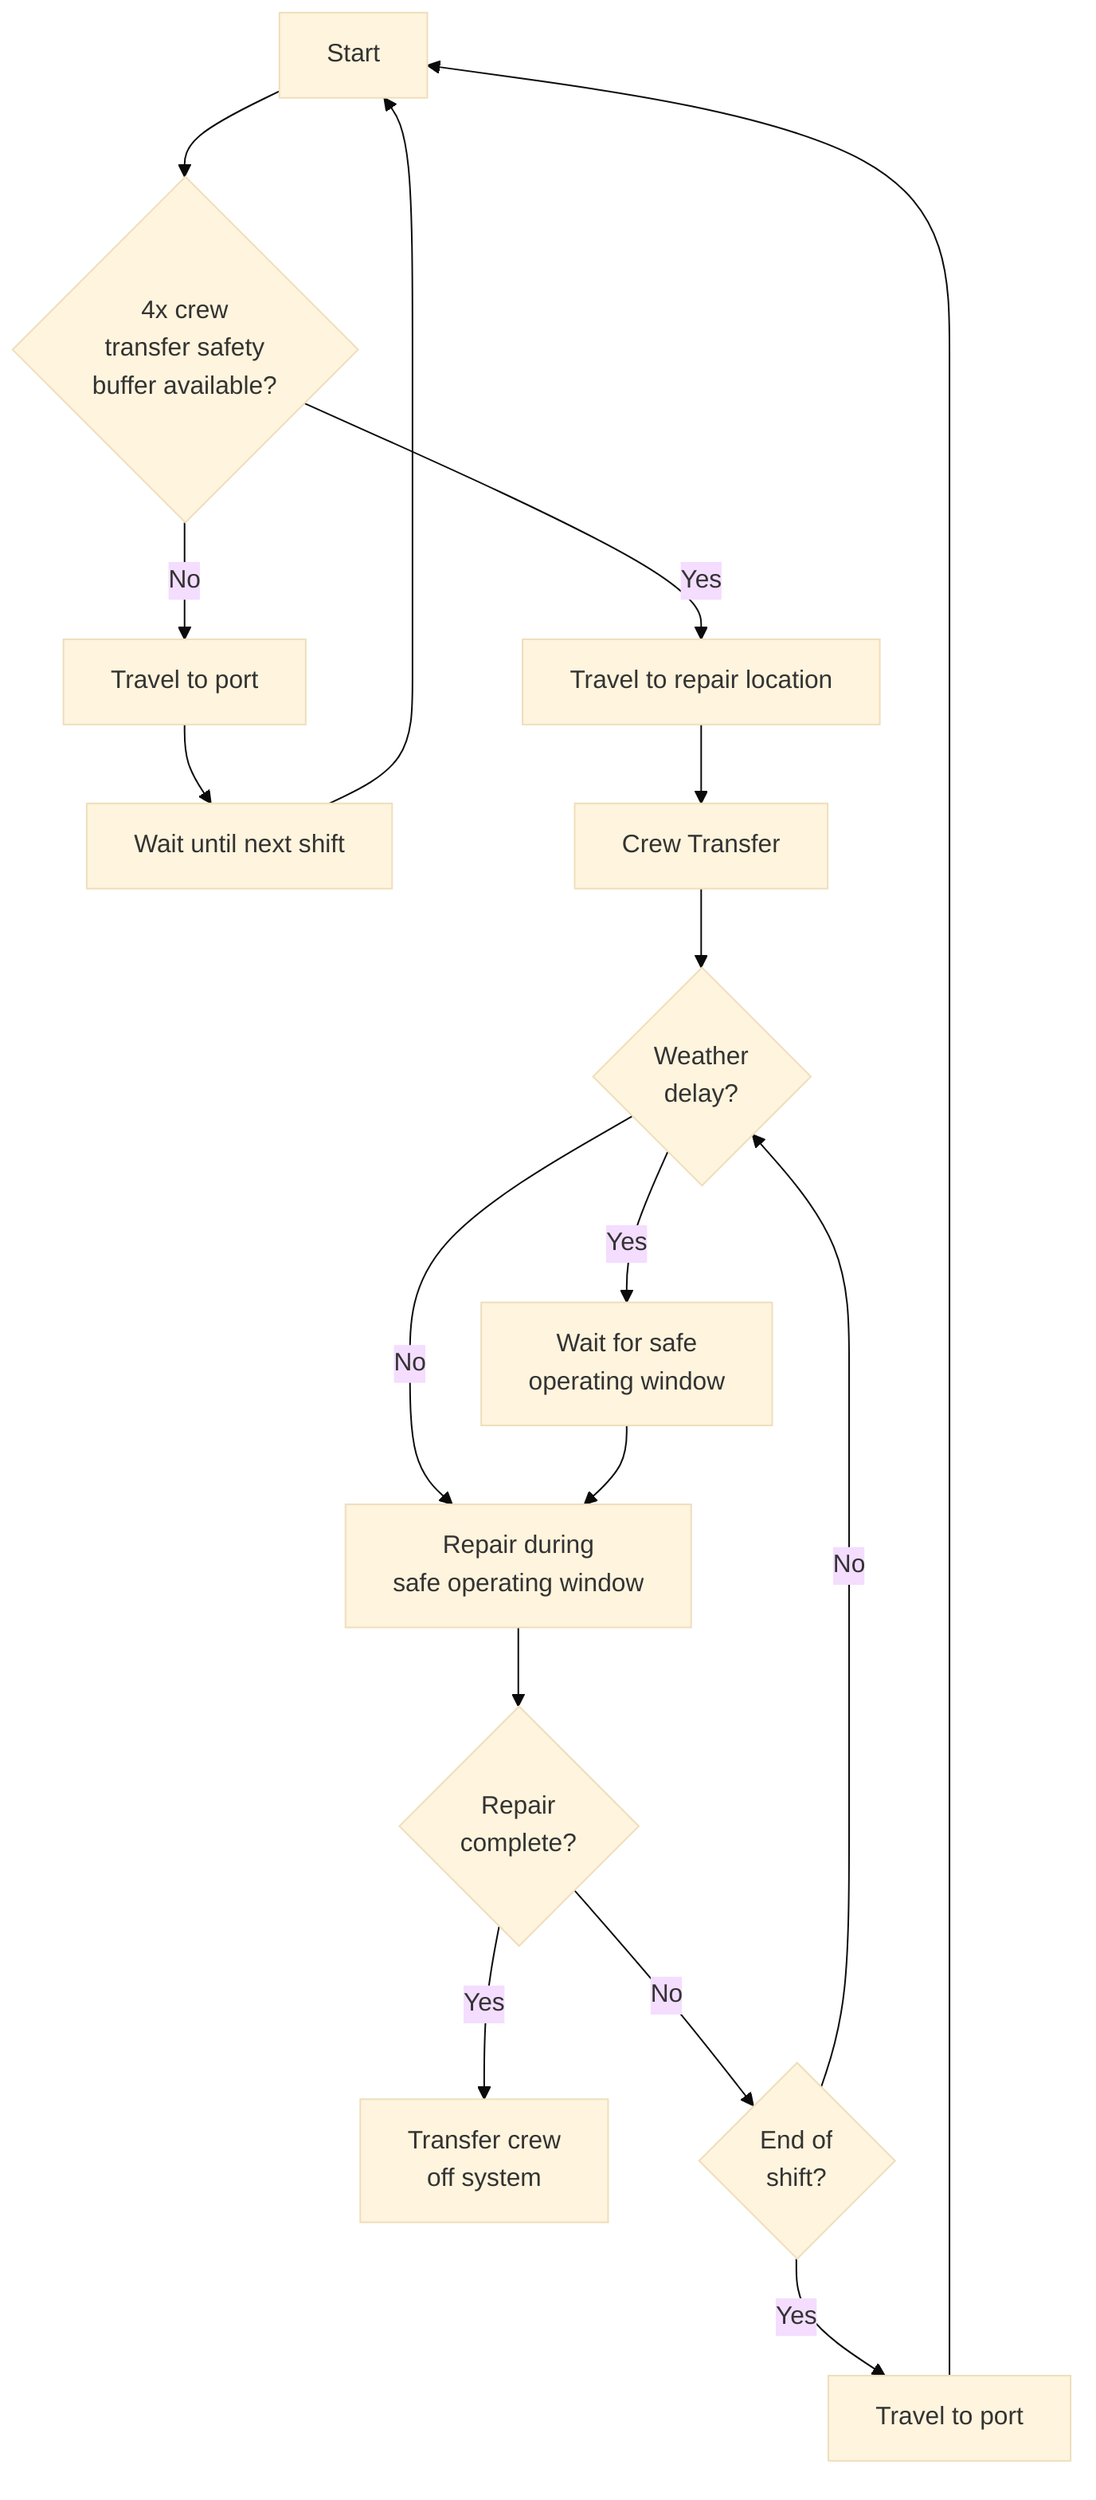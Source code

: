 %%{init: {'theme':'base'}}%%
flowchart TD
    A[Start]
    B{4x crew\ntransfer safety\nbuffer available?}
    C[Travel to port]
    D[Wait until next shift]
    E[Travel to repair location]
    F[Crew Transfer]

    A-->B-->|Yes| E-->F
    B-->|No| C-->D-->A

    G{Weather\ndelay?}
    H[Wait for safe\noperating window]
    I[Repair during\nsafe operating window]
    J{Repair\ncomplete?}
    K[Transfer crew\noff system]
    L{End of\nshift?}
    M[Travel to port]

    F-->G-->|No| I
    G-->|Yes| H-->I
    I-->J-->|Yes| K
    J-->|No| L-->|Yes| M-->A
    L-->|No| G

    %% mmdc -i repair_diagram.mmd -o repair_diagram.svg
    %% then manually change all instances of <br> to <br/>
    %% mmdc -i repair_diagram.mmd -o repair_diagram.png -w 2400 -b transparent
